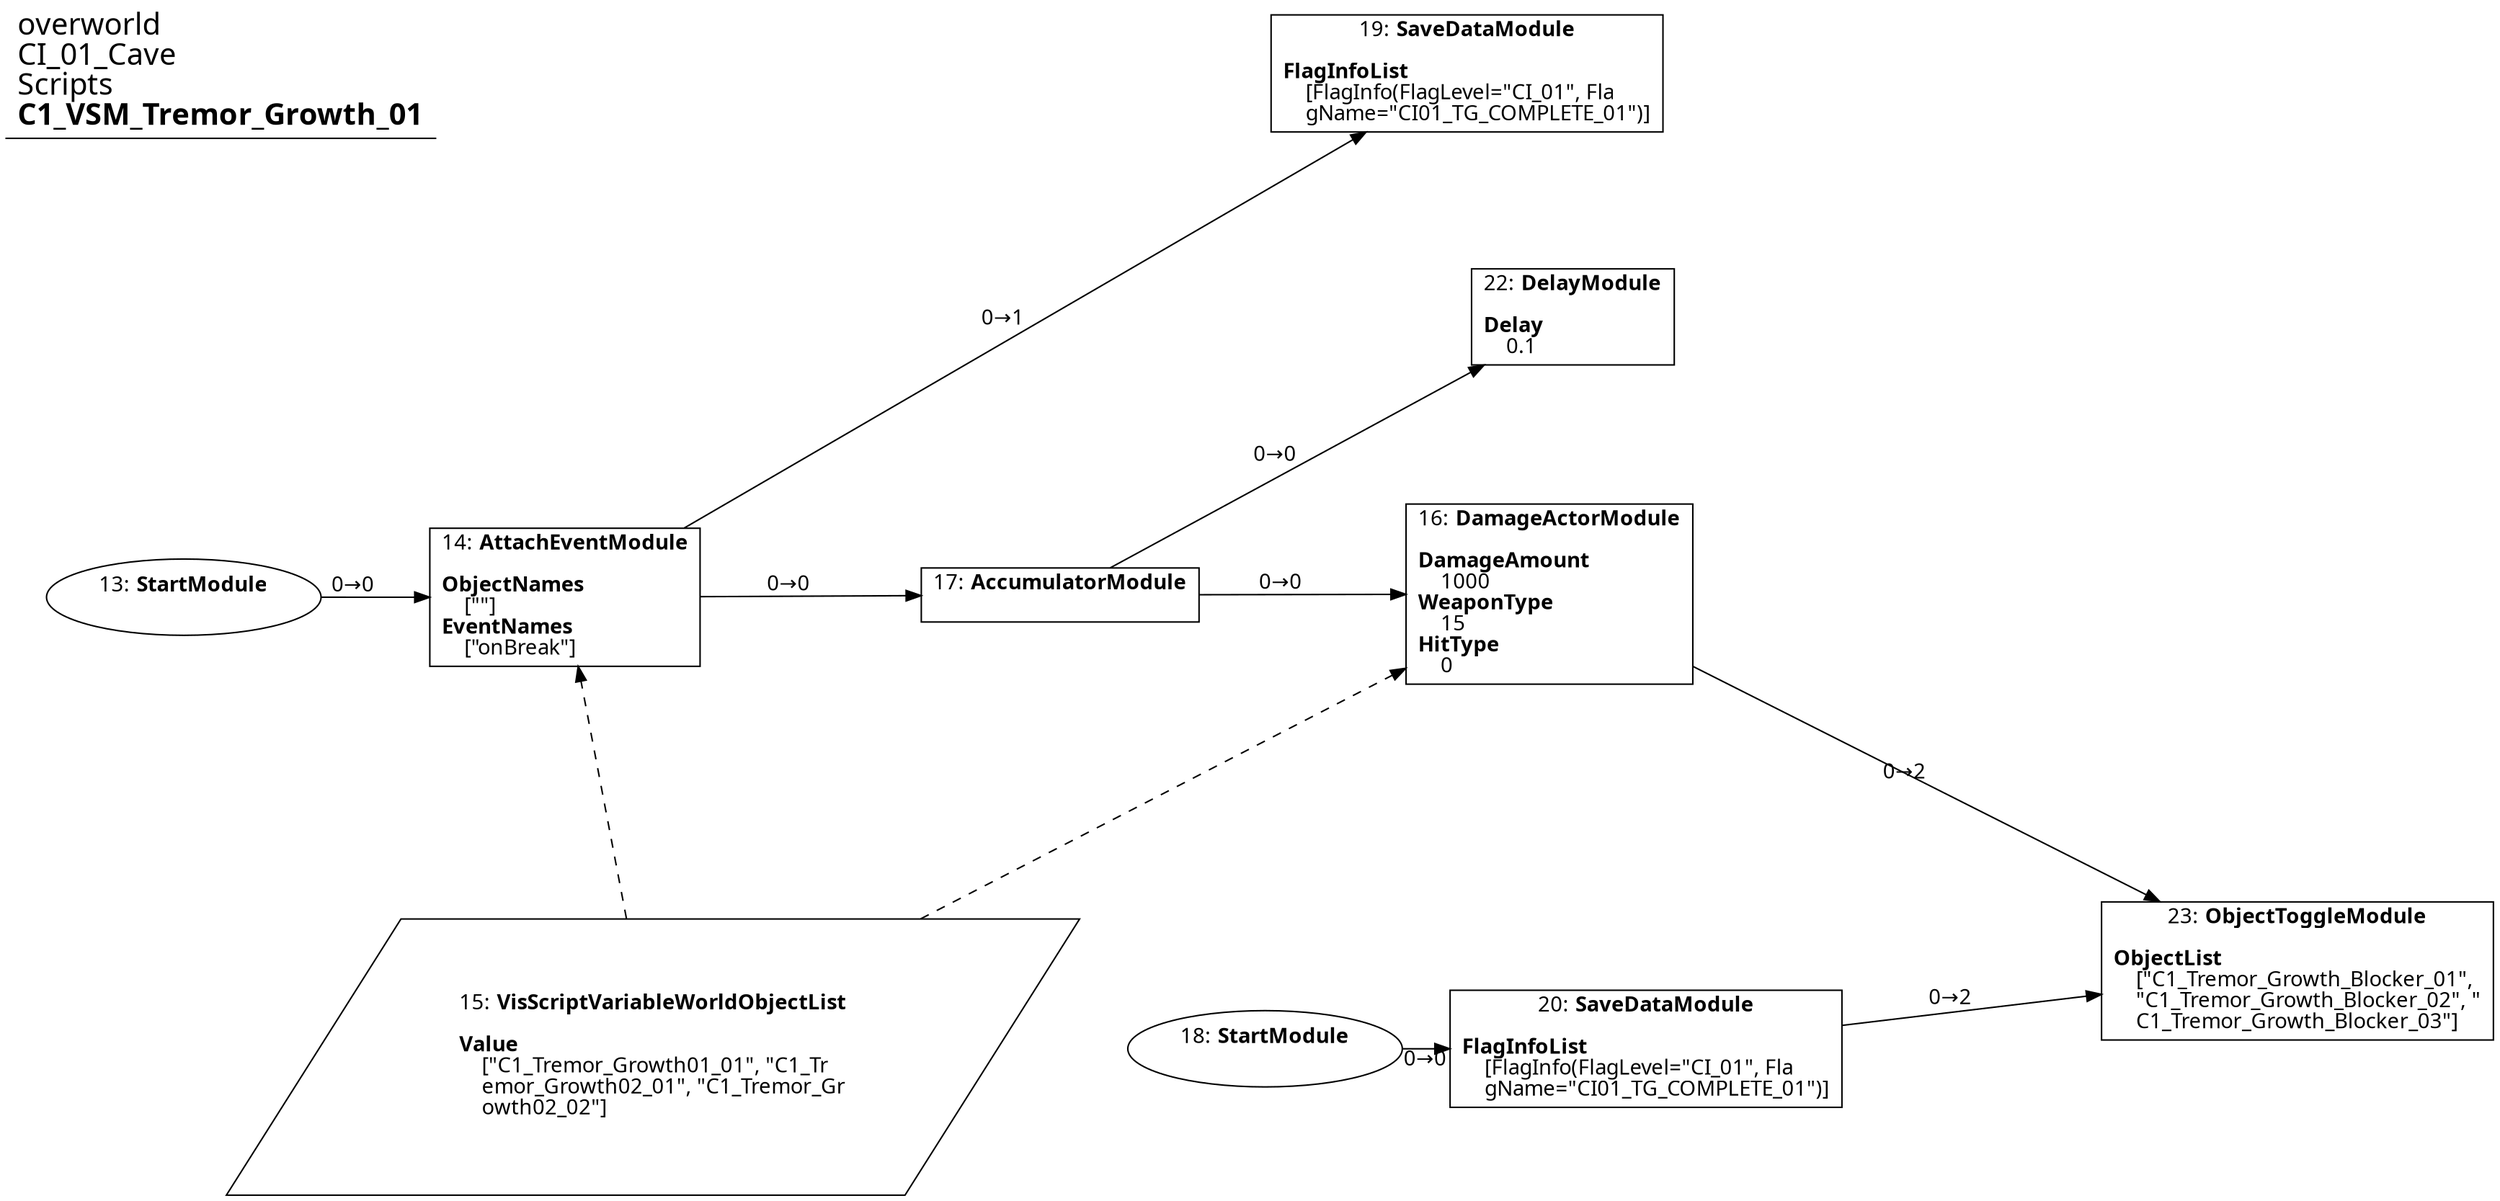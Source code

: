 digraph {
    layout = fdp;
    overlap = prism;
    sep = "+16";
    splines = spline;

    node [ shape = box ];

    graph [ fontname = "Segoe UI" ];
    node [ fontname = "Segoe UI" ];
    edge [ fontname = "Segoe UI" ];

    13 [ label = <13: <b>StartModule</b><br/><br/>> ];
    13 [ shape = oval ]
    13 [ pos = "-0.223,-0.17400001!" ];
    13 -> 14 [ label = "0→0" ];

    14 [ label = <14: <b>AttachEventModule</b><br/><br/><b>ObjectNames</b><br align="left"/>    [&quot;&quot;]<br align="left"/><b>EventNames</b><br align="left"/>    [&quot;onBreak&quot;]<br align="left"/>> ];
    14 [ pos = "0.007,-0.17400001!" ];
    14 -> 17 [ label = "0→0" ];
    14 -> 19 [ label = "0→1" ];
    15 -> 14 [ style = dashed ];

    15 [ label = <15: <b>VisScriptVariableWorldObjectList</b><br/><br/><b>Value</b><br align="left"/>    [&quot;C1_Tremor_Growth01_01&quot;, &quot;C1_Tr<br align="left"/>    emor_Growth02_01&quot;, &quot;C1_Tremor_Gr<br align="left"/>    owth02_02&quot;]<br align="left"/>> ];
    15 [ shape = parallelogram ]
    15 [ pos = "0.12100001,-0.44500002!" ];

    16 [ label = <16: <b>DamageActorModule</b><br/><br/><b>DamageAmount</b><br align="left"/>    1000<br align="left"/><b>WeaponType</b><br align="left"/>    15<br align="left"/><b>HitType</b><br align="left"/>    0<br align="left"/>> ];
    16 [ pos = "0.52400005,-0.17300001!" ];
    16 -> 23 [ label = "0→2" ];
    15 -> 16 [ style = dashed ];

    17 [ label = <17: <b>AccumulatorModule</b><br/><br/>> ];
    17 [ pos = "0.273,-0.17300001!" ];
    17 -> 16 [ label = "0→0" ];
    17 -> 22 [ label = "0→0" ];

    18 [ label = <18: <b>StartModule</b><br/><br/>> ];
    18 [ shape = oval ]
    18 [ pos = "0.342,-0.44200003!" ];
    18 -> 20 [ label = "0→0" ];

    19 [ label = <19: <b>SaveDataModule</b><br/><br/><b>FlagInfoList</b><br align="left"/>    [FlagInfo(FlagLevel=&quot;CI_01&quot;, Fla<br align="left"/>    gName=&quot;CI01_TG_COMPLETE_01&quot;)]<br align="left"/>> ];
    19 [ pos = "0.48800004,0.135!" ];

    20 [ label = <20: <b>SaveDataModule</b><br/><br/><b>FlagInfoList</b><br align="left"/>    [FlagInfo(FlagLevel=&quot;CI_01&quot;, Fla<br align="left"/>    gName=&quot;CI01_TG_COMPLETE_01&quot;)]<br align="left"/>> ];
    20 [ pos = "0.56700003,-0.44200003!" ];
    20 -> 23 [ label = "0→2" ];

    22 [ label = <22: <b>DelayModule</b><br/><br/><b>Delay</b><br align="left"/>    0.1<br align="left"/>> ];
    22 [ pos = "0.546,-0.009000001!" ];

    23 [ label = <23: <b>ObjectToggleModule</b><br/><br/><b>ObjectList</b><br align="left"/>    [&quot;C1_Tremor_Growth_Blocker_01&quot;, <br align="left"/>    &quot;C1_Tremor_Growth_Blocker_02&quot;, &quot;<br align="left"/>    C1_Tremor_Growth_Blocker_03&quot;]<br align="left"/>> ];
    23 [ pos = "0.95100003,-0.39600003!" ];

    title [ pos = "-0.224,0.136!" ];
    title [ shape = underline ];
    title [ label = <<font point-size="20">overworld<br align="left"/>CI_01_Cave<br align="left"/>Scripts<br align="left"/><b>C1_VSM_Tremor_Growth_01</b><br align="left"/></font>> ];
}
